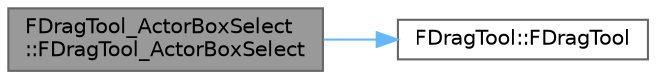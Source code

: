 digraph "FDragTool_ActorBoxSelect::FDragTool_ActorBoxSelect"
{
 // INTERACTIVE_SVG=YES
 // LATEX_PDF_SIZE
  bgcolor="transparent";
  edge [fontname=Helvetica,fontsize=10,labelfontname=Helvetica,labelfontsize=10];
  node [fontname=Helvetica,fontsize=10,shape=box,height=0.2,width=0.4];
  rankdir="LR";
  Node1 [id="Node000001",label="FDragTool_ActorBoxSelect\l::FDragTool_ActorBoxSelect",height=0.2,width=0.4,color="gray40", fillcolor="grey60", style="filled", fontcolor="black",tooltip=" "];
  Node1 -> Node2 [id="edge1_Node000001_Node000002",color="steelblue1",style="solid",tooltip=" "];
  Node2 [id="Node000002",label="FDragTool::FDragTool",height=0.2,width=0.4,color="grey40", fillcolor="white", style="filled",URL="$d8/da0/classFDragTool.html#ab00be6b3e8f390711d025937515c7895",tooltip=" "];
}
